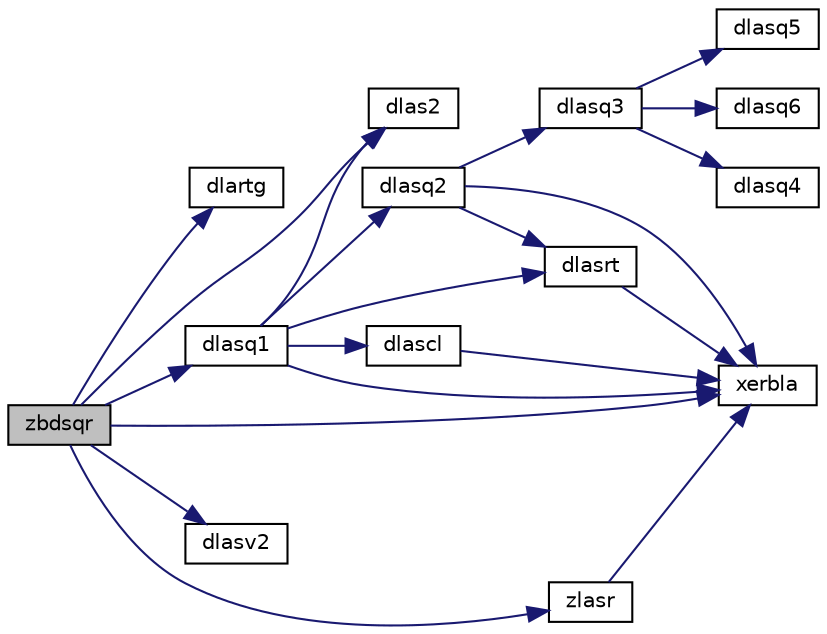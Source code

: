 digraph "zbdsqr"
{
 // LATEX_PDF_SIZE
  edge [fontname="Helvetica",fontsize="10",labelfontname="Helvetica",labelfontsize="10"];
  node [fontname="Helvetica",fontsize="10",shape=record];
  rankdir="LR";
  Node1 [label="zbdsqr",height=0.2,width=0.4,color="black", fillcolor="grey75", style="filled", fontcolor="black",tooltip="ZBDSQR"];
  Node1 -> Node2 [color="midnightblue",fontsize="10",style="solid",fontname="Helvetica"];
  Node2 [label="dlartg",height=0.2,width=0.4,color="black", fillcolor="white", style="filled",URL="$dlartg_8f90.html#a86f8f877eaea0386cdc2c3c175d9ea88",tooltip="DLARTG generates a plane rotation with real cosine and real sine."];
  Node1 -> Node3 [color="midnightblue",fontsize="10",style="solid",fontname="Helvetica"];
  Node3 [label="dlas2",height=0.2,width=0.4,color="black", fillcolor="white", style="filled",URL="$dlas2_8f.html#a307400bc17cbe31b5b8827a2802efae4",tooltip="DLAS2 computes singular values of a 2-by-2 triangular matrix."];
  Node1 -> Node4 [color="midnightblue",fontsize="10",style="solid",fontname="Helvetica"];
  Node4 [label="dlasq1",height=0.2,width=0.4,color="black", fillcolor="white", style="filled",URL="$dlasq1_8f.html#ab333230afcb0c2897f759d74e6f5c8d9",tooltip="DLASQ1 computes the singular values of a real square bidiagonal matrix. Used by sbdsqr."];
  Node4 -> Node3 [color="midnightblue",fontsize="10",style="solid",fontname="Helvetica"];
  Node4 -> Node5 [color="midnightblue",fontsize="10",style="solid",fontname="Helvetica"];
  Node5 [label="dlascl",height=0.2,width=0.4,color="black", fillcolor="white", style="filled",URL="$dlascl_8f.html#a7bce4c35ec5a86ee0bfdd15c476d99c8",tooltip="DLASCL multiplies a general rectangular matrix by a real scalar defined as cto/cfrom."];
  Node5 -> Node6 [color="midnightblue",fontsize="10",style="solid",fontname="Helvetica"];
  Node6 [label="xerbla",height=0.2,width=0.4,color="black", fillcolor="white", style="filled",URL="$xerbla_8f.html#a377ee61015baf8dea7770b3a404b1c07",tooltip="XERBLA"];
  Node4 -> Node7 [color="midnightblue",fontsize="10",style="solid",fontname="Helvetica"];
  Node7 [label="dlasq2",height=0.2,width=0.4,color="black", fillcolor="white", style="filled",URL="$dlasq2_8f.html#aa23a44b0562a4dfc670e5b7a676a2e2d",tooltip="DLASQ2 computes all the eigenvalues of the symmetric positive definite tridiagonal matrix associated ..."];
  Node7 -> Node8 [color="midnightblue",fontsize="10",style="solid",fontname="Helvetica"];
  Node8 [label="dlasq3",height=0.2,width=0.4,color="black", fillcolor="white", style="filled",URL="$dlasq3_8f.html#a38579c1852f8094a33d0afeed15b2b65",tooltip="DLASQ3 checks for deflation, computes a shift and calls dqds. Used by sbdsqr."];
  Node8 -> Node9 [color="midnightblue",fontsize="10",style="solid",fontname="Helvetica"];
  Node9 [label="dlasq4",height=0.2,width=0.4,color="black", fillcolor="white", style="filled",URL="$dlasq4_8f.html#a1c9c24724eb452f615cd1695e6b9ee3b",tooltip="DLASQ4 computes an approximation to the smallest eigenvalue using values of d from the previous trans..."];
  Node8 -> Node10 [color="midnightblue",fontsize="10",style="solid",fontname="Helvetica"];
  Node10 [label="dlasq5",height=0.2,width=0.4,color="black", fillcolor="white", style="filled",URL="$dlasq5_8f.html#a77ac31104dbfb9331604678f3ba05156",tooltip="DLASQ5 computes one dqds transform in ping-pong form. Used by sbdsqr and sstegr."];
  Node8 -> Node11 [color="midnightblue",fontsize="10",style="solid",fontname="Helvetica"];
  Node11 [label="dlasq6",height=0.2,width=0.4,color="black", fillcolor="white", style="filled",URL="$dlasq6_8f.html#a5b8d724babb26c081b057fa28f05b16e",tooltip="DLASQ6 computes one dqd transform in ping-pong form. Used by sbdsqr and sstegr."];
  Node7 -> Node12 [color="midnightblue",fontsize="10",style="solid",fontname="Helvetica"];
  Node12 [label="dlasrt",height=0.2,width=0.4,color="black", fillcolor="white", style="filled",URL="$dlasrt_8f.html#a88a9fb57b6459176b68f21720d3d2ad2",tooltip="DLASRT sorts numbers in increasing or decreasing order."];
  Node12 -> Node6 [color="midnightblue",fontsize="10",style="solid",fontname="Helvetica"];
  Node7 -> Node6 [color="midnightblue",fontsize="10",style="solid",fontname="Helvetica"];
  Node4 -> Node12 [color="midnightblue",fontsize="10",style="solid",fontname="Helvetica"];
  Node4 -> Node6 [color="midnightblue",fontsize="10",style="solid",fontname="Helvetica"];
  Node1 -> Node13 [color="midnightblue",fontsize="10",style="solid",fontname="Helvetica"];
  Node13 [label="dlasv2",height=0.2,width=0.4,color="black", fillcolor="white", style="filled",URL="$dlasv2_8f.html#aee8e05a707783a9fba5d213093453543",tooltip="DLASV2 computes the singular value decomposition of a 2-by-2 triangular matrix."];
  Node1 -> Node6 [color="midnightblue",fontsize="10",style="solid",fontname="Helvetica"];
  Node1 -> Node14 [color="midnightblue",fontsize="10",style="solid",fontname="Helvetica"];
  Node14 [label="zlasr",height=0.2,width=0.4,color="black", fillcolor="white", style="filled",URL="$zlasr_8f.html#aae27686b63781226e5f5c6de245463b3",tooltip="ZLASR applies a sequence of plane rotations to a general rectangular matrix."];
  Node14 -> Node6 [color="midnightblue",fontsize="10",style="solid",fontname="Helvetica"];
}
